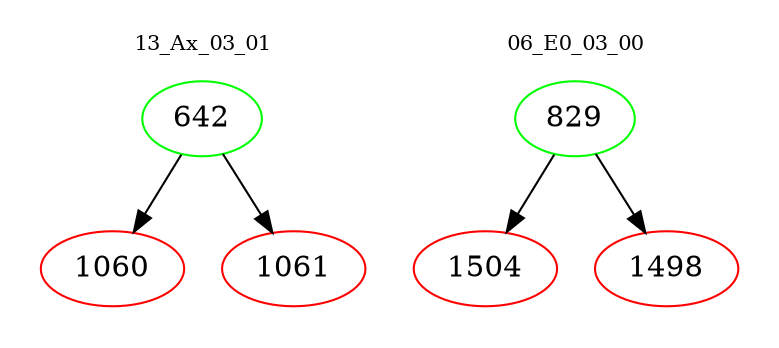 digraph{
subgraph cluster_0 {
color = white
label = "13_Ax_03_01";
fontsize=10;
T0_642 [label="642", color="green"]
T0_642 -> T0_1060 [color="black"]
T0_1060 [label="1060", color="red"]
T0_642 -> T0_1061 [color="black"]
T0_1061 [label="1061", color="red"]
}
subgraph cluster_1 {
color = white
label = "06_E0_03_00";
fontsize=10;
T1_829 [label="829", color="green"]
T1_829 -> T1_1504 [color="black"]
T1_1504 [label="1504", color="red"]
T1_829 -> T1_1498 [color="black"]
T1_1498 [label="1498", color="red"]
}
}

